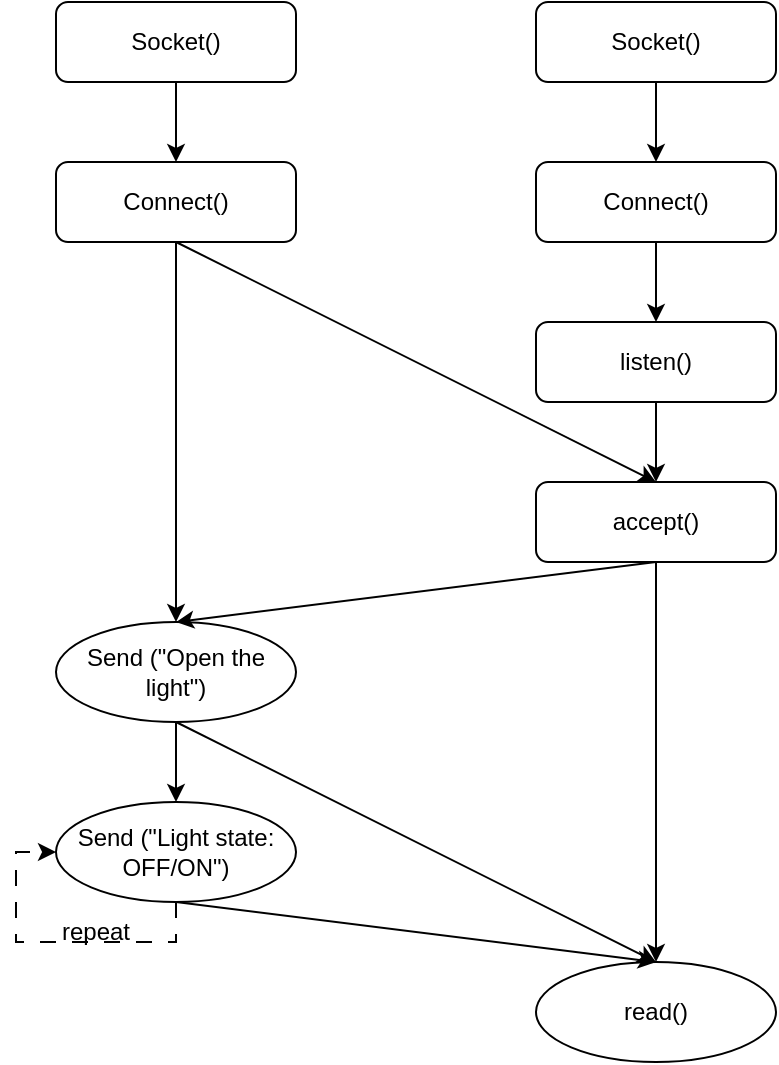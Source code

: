 <mxfile version="28.2.5">
  <diagram name="Page-1" id="ozkKnRUouKXmn6NGIdq9">
    <mxGraphModel dx="1426" dy="777" grid="1" gridSize="10" guides="1" tooltips="1" connect="1" arrows="1" fold="1" page="1" pageScale="1" pageWidth="850" pageHeight="1100" math="0" shadow="0">
      <root>
        <mxCell id="0" />
        <mxCell id="1" parent="0" />
        <mxCell id="GPErukWFqLByyqK_-X7k-5" value="" style="edgeStyle=orthogonalEdgeStyle;rounded=0;orthogonalLoop=1;jettySize=auto;html=1;" edge="1" parent="1" source="GPErukWFqLByyqK_-X7k-3" target="GPErukWFqLByyqK_-X7k-4">
          <mxGeometry relative="1" as="geometry" />
        </mxCell>
        <mxCell id="GPErukWFqLByyqK_-X7k-3" value="Socket()" style="rounded=1;whiteSpace=wrap;html=1;" vertex="1" parent="1">
          <mxGeometry x="120" y="120" width="120" height="40" as="geometry" />
        </mxCell>
        <mxCell id="GPErukWFqLByyqK_-X7k-8" value="" style="edgeStyle=orthogonalEdgeStyle;rounded=0;orthogonalLoop=1;jettySize=auto;html=1;" edge="1" parent="1" source="GPErukWFqLByyqK_-X7k-4" target="GPErukWFqLByyqK_-X7k-7">
          <mxGeometry relative="1" as="geometry" />
        </mxCell>
        <mxCell id="GPErukWFqLByyqK_-X7k-4" value="Connect()" style="rounded=1;whiteSpace=wrap;html=1;" vertex="1" parent="1">
          <mxGeometry x="120" y="200" width="120" height="40" as="geometry" />
        </mxCell>
        <mxCell id="GPErukWFqLByyqK_-X7k-19" value="" style="edgeStyle=orthogonalEdgeStyle;rounded=0;orthogonalLoop=1;jettySize=auto;html=1;" edge="1" parent="1" source="GPErukWFqLByyqK_-X7k-7" target="GPErukWFqLByyqK_-X7k-18">
          <mxGeometry relative="1" as="geometry" />
        </mxCell>
        <mxCell id="GPErukWFqLByyqK_-X7k-7" value="Send (&quot;Open the light&quot;)" style="ellipse;whiteSpace=wrap;html=1;" vertex="1" parent="1">
          <mxGeometry x="120" y="430" width="120" height="50" as="geometry" />
        </mxCell>
        <mxCell id="GPErukWFqLByyqK_-X7k-9" value="" style="edgeStyle=orthogonalEdgeStyle;rounded=0;orthogonalLoop=1;jettySize=auto;html=1;" edge="1" parent="1" source="GPErukWFqLByyqK_-X7k-10" target="GPErukWFqLByyqK_-X7k-11">
          <mxGeometry relative="1" as="geometry" />
        </mxCell>
        <mxCell id="GPErukWFqLByyqK_-X7k-10" value="Socket()" style="rounded=1;whiteSpace=wrap;html=1;" vertex="1" parent="1">
          <mxGeometry x="360" y="120" width="120" height="40" as="geometry" />
        </mxCell>
        <mxCell id="GPErukWFqLByyqK_-X7k-13" value="" style="edgeStyle=orthogonalEdgeStyle;rounded=0;orthogonalLoop=1;jettySize=auto;html=1;" edge="1" parent="1" source="GPErukWFqLByyqK_-X7k-11" target="GPErukWFqLByyqK_-X7k-12">
          <mxGeometry relative="1" as="geometry" />
        </mxCell>
        <mxCell id="GPErukWFqLByyqK_-X7k-11" value="Connect()" style="rounded=1;whiteSpace=wrap;html=1;" vertex="1" parent="1">
          <mxGeometry x="360" y="200" width="120" height="40" as="geometry" />
        </mxCell>
        <mxCell id="GPErukWFqLByyqK_-X7k-15" value="" style="edgeStyle=orthogonalEdgeStyle;rounded=0;orthogonalLoop=1;jettySize=auto;html=1;" edge="1" parent="1" source="GPErukWFqLByyqK_-X7k-12" target="GPErukWFqLByyqK_-X7k-14">
          <mxGeometry relative="1" as="geometry" />
        </mxCell>
        <mxCell id="GPErukWFqLByyqK_-X7k-12" value="listen()" style="rounded=1;whiteSpace=wrap;html=1;" vertex="1" parent="1">
          <mxGeometry x="360" y="280" width="120" height="40" as="geometry" />
        </mxCell>
        <mxCell id="GPErukWFqLByyqK_-X7k-23" style="edgeStyle=orthogonalEdgeStyle;rounded=0;orthogonalLoop=1;jettySize=auto;html=1;entryX=0.5;entryY=0;entryDx=0;entryDy=0;" edge="1" parent="1" source="GPErukWFqLByyqK_-X7k-14" target="GPErukWFqLByyqK_-X7k-20">
          <mxGeometry relative="1" as="geometry" />
        </mxCell>
        <mxCell id="GPErukWFqLByyqK_-X7k-14" value="accept()" style="rounded=1;whiteSpace=wrap;html=1;" vertex="1" parent="1">
          <mxGeometry x="360" y="360" width="120" height="40" as="geometry" />
        </mxCell>
        <mxCell id="GPErukWFqLByyqK_-X7k-16" value="" style="endArrow=classic;html=1;rounded=0;entryX=0.5;entryY=0;entryDx=0;entryDy=0;exitX=0.5;exitY=1;exitDx=0;exitDy=0;" edge="1" parent="1" source="GPErukWFqLByyqK_-X7k-4" target="GPErukWFqLByyqK_-X7k-14">
          <mxGeometry width="50" height="50" relative="1" as="geometry">
            <mxPoint x="280" y="260" as="sourcePoint" />
            <mxPoint x="330" y="210" as="targetPoint" />
          </mxGeometry>
        </mxCell>
        <mxCell id="GPErukWFqLByyqK_-X7k-17" value="" style="endArrow=classic;html=1;rounded=0;entryX=0.5;entryY=0;entryDx=0;entryDy=0;exitX=0.5;exitY=1;exitDx=0;exitDy=0;" edge="1" parent="1" source="GPErukWFqLByyqK_-X7k-14" target="GPErukWFqLByyqK_-X7k-7">
          <mxGeometry width="50" height="50" relative="1" as="geometry">
            <mxPoint x="370" y="550" as="sourcePoint" />
            <mxPoint x="420" y="500" as="targetPoint" />
          </mxGeometry>
        </mxCell>
        <mxCell id="GPErukWFqLByyqK_-X7k-18" value="Send (&quot;Light state: OFF/ON&quot;)" style="ellipse;whiteSpace=wrap;html=1;" vertex="1" parent="1">
          <mxGeometry x="120" y="520" width="120" height="50" as="geometry" />
        </mxCell>
        <mxCell id="GPErukWFqLByyqK_-X7k-20" value="read()" style="ellipse;whiteSpace=wrap;html=1;" vertex="1" parent="1">
          <mxGeometry x="360" y="600" width="120" height="50" as="geometry" />
        </mxCell>
        <mxCell id="GPErukWFqLByyqK_-X7k-21" value="" style="endArrow=classic;html=1;rounded=0;entryX=0.5;entryY=0;entryDx=0;entryDy=0;exitX=0.5;exitY=1;exitDx=0;exitDy=0;" edge="1" parent="1" source="GPErukWFqLByyqK_-X7k-7" target="GPErukWFqLByyqK_-X7k-20">
          <mxGeometry width="50" height="50" relative="1" as="geometry">
            <mxPoint x="230" y="510" as="sourcePoint" />
            <mxPoint x="280" y="460" as="targetPoint" />
          </mxGeometry>
        </mxCell>
        <mxCell id="GPErukWFqLByyqK_-X7k-22" value="" style="endArrow=classic;html=1;rounded=0;entryX=0.5;entryY=0;entryDx=0;entryDy=0;exitX=0.5;exitY=1;exitDx=0;exitDy=0;" edge="1" parent="1" source="GPErukWFqLByyqK_-X7k-18" target="GPErukWFqLByyqK_-X7k-20">
          <mxGeometry width="50" height="50" relative="1" as="geometry">
            <mxPoint x="260" y="610" as="sourcePoint" />
            <mxPoint x="500" y="730" as="targetPoint" />
          </mxGeometry>
        </mxCell>
        <mxCell id="GPErukWFqLByyqK_-X7k-24" style="edgeStyle=orthogonalEdgeStyle;rounded=0;orthogonalLoop=1;jettySize=auto;html=1;entryX=0;entryY=0.5;entryDx=0;entryDy=0;dashed=1;dashPattern=8 8;" edge="1" parent="1" source="GPErukWFqLByyqK_-X7k-18" target="GPErukWFqLByyqK_-X7k-18">
          <mxGeometry relative="1" as="geometry">
            <Array as="points">
              <mxPoint x="180" y="590" />
              <mxPoint x="100" y="590" />
              <mxPoint x="100" y="545" />
            </Array>
          </mxGeometry>
        </mxCell>
        <mxCell id="GPErukWFqLByyqK_-X7k-25" value="repeat" style="text;strokeColor=none;align=center;fillColor=none;html=1;verticalAlign=middle;whiteSpace=wrap;rounded=0;" vertex="1" parent="1">
          <mxGeometry x="110" y="570" width="60" height="30" as="geometry" />
        </mxCell>
      </root>
    </mxGraphModel>
  </diagram>
</mxfile>
